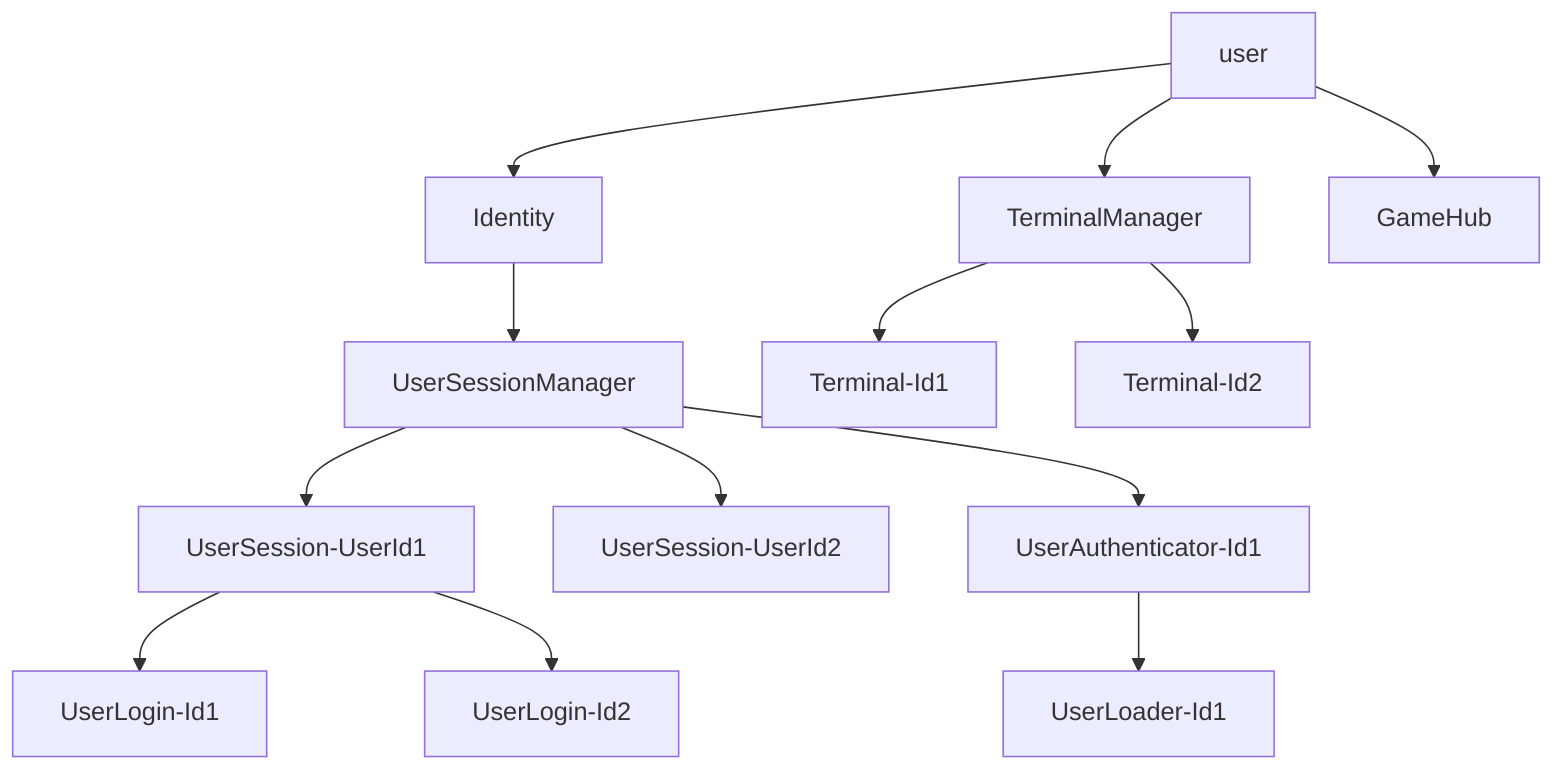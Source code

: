 graph TD
  user --> Identity
  Identity --> UserSessionManager
  UserSessionManager --> UserSession-UserId1
  UserSessionManager --> UserSession-UserId2
  UserSessionManager --> UserAuthenticator-Id1
  UserAuthenticator-Id1 --> UserLoader-Id1
  UserSession-UserId1 --> UserLogin-Id1
  UserSession-UserId1 --> UserLogin-Id2

  user --> TerminalManager
  TerminalManager --> Terminal-Id1
  TerminalManager --> Terminal-Id2

  user --> GameHub